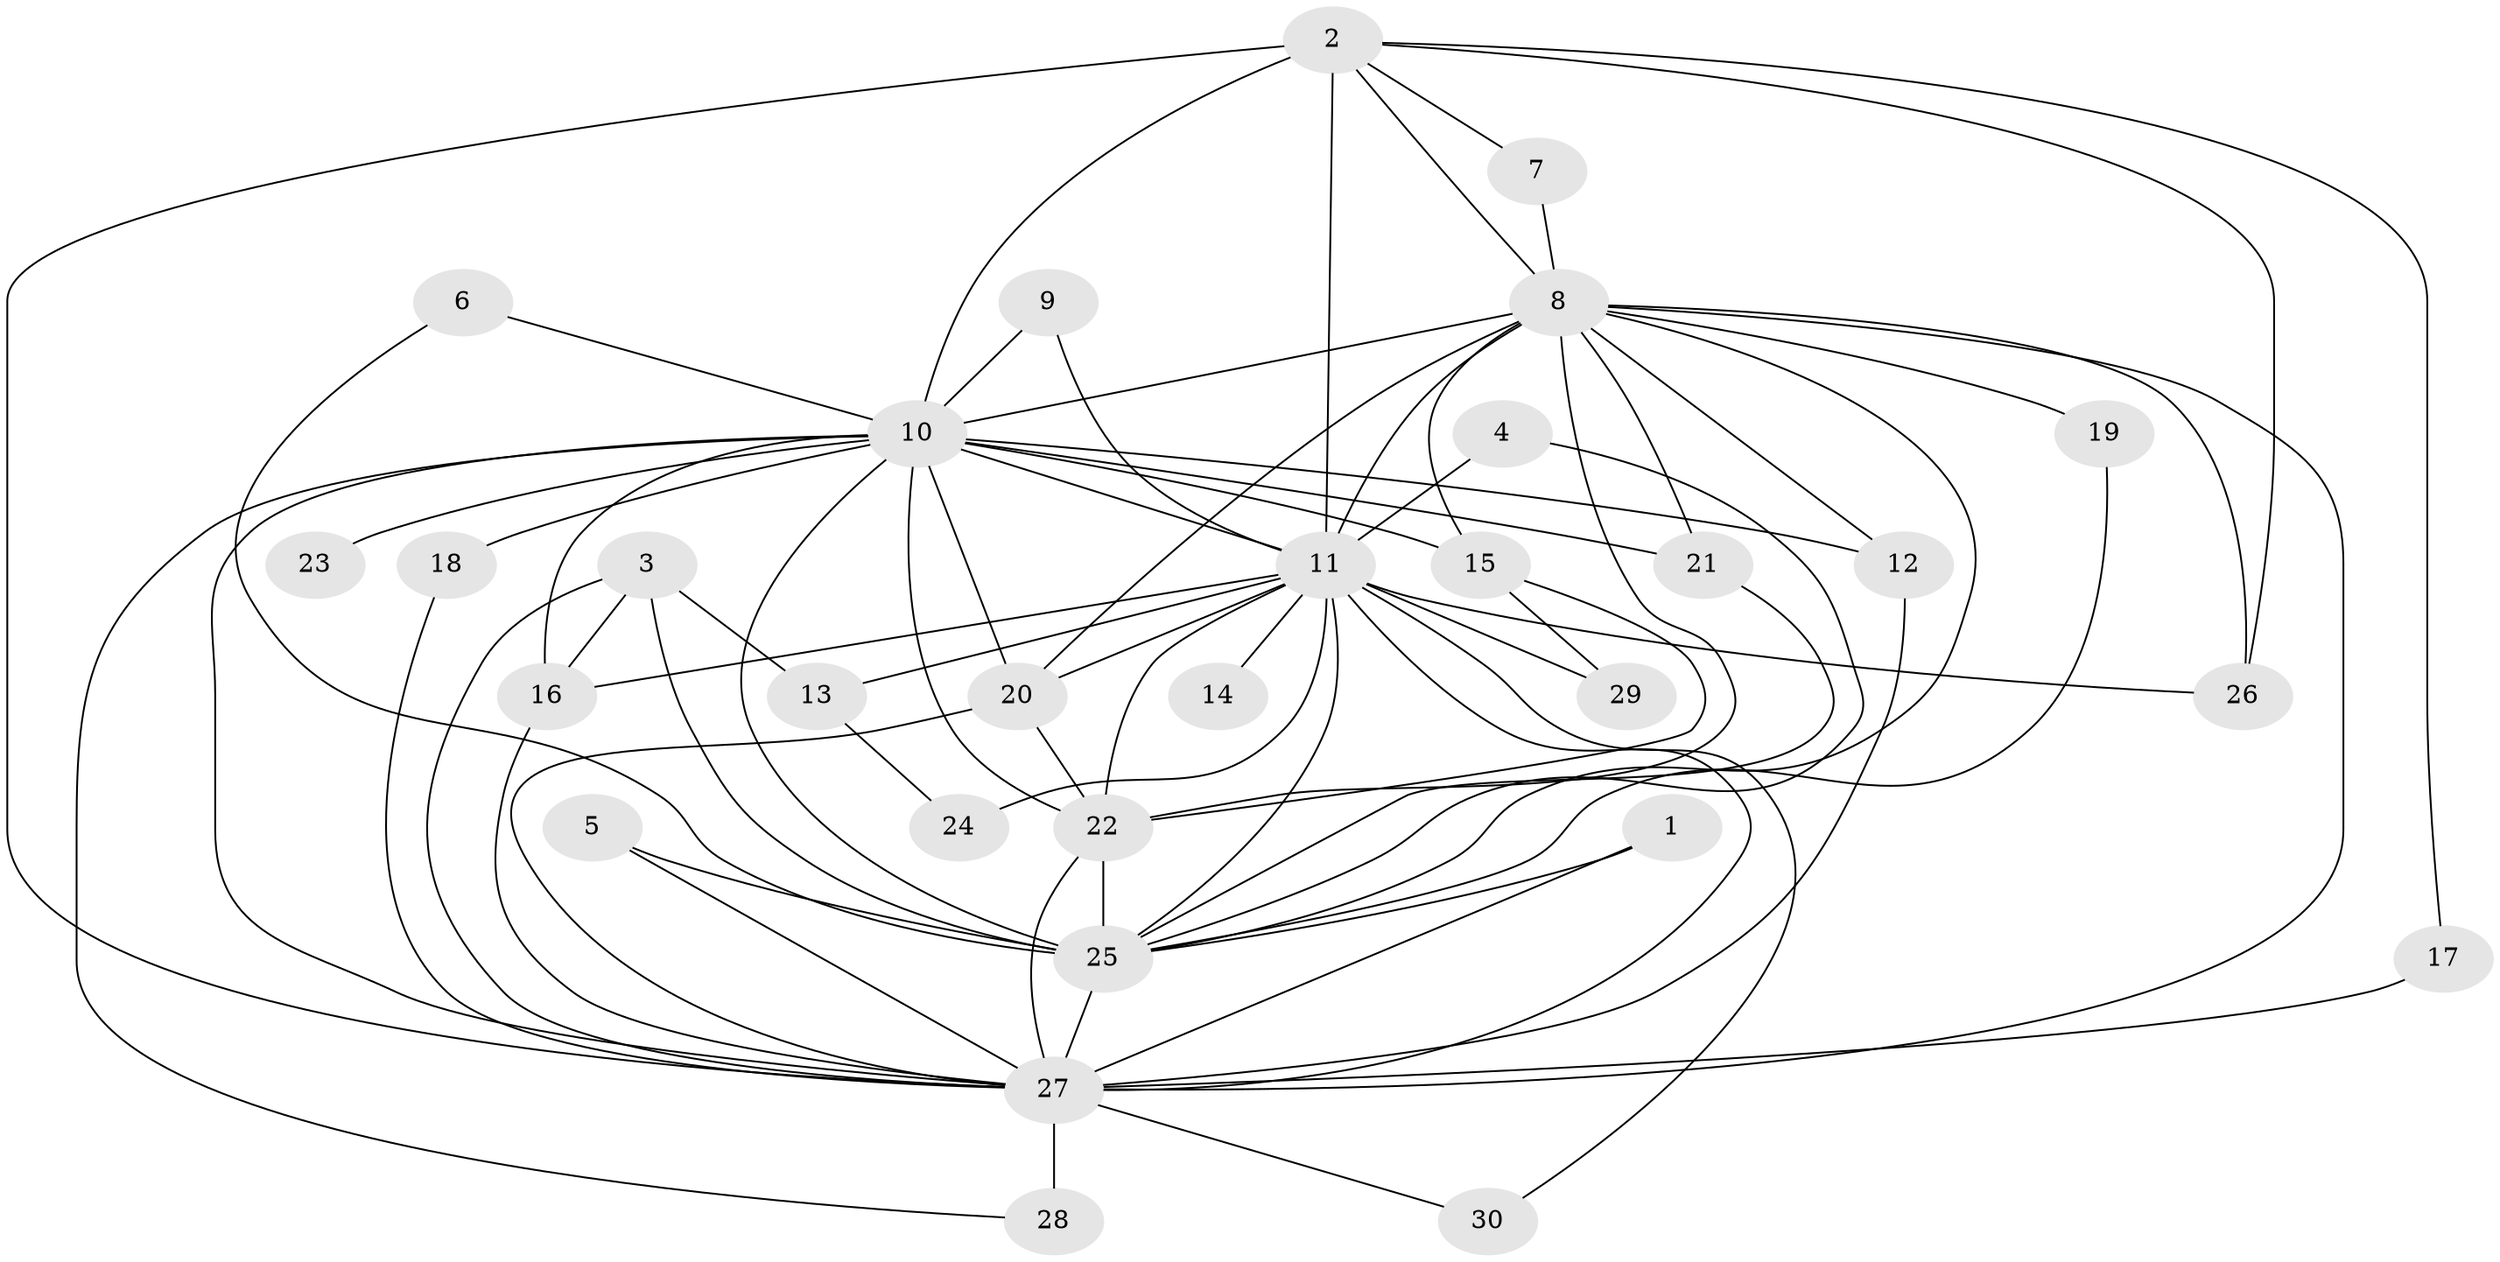 // original degree distribution, {15: 0.05, 16: 0.016666666666666666, 18: 0.03333333333333333, 14: 0.016666666666666666, 21: 0.016666666666666666, 11: 0.016666666666666666, 17: 0.016666666666666666, 9: 0.016666666666666666, 2: 0.55, 5: 0.016666666666666666, 4: 0.08333333333333333, 3: 0.16666666666666666}
// Generated by graph-tools (version 1.1) at 2025/49/03/09/25 03:49:35]
// undirected, 30 vertices, 72 edges
graph export_dot {
graph [start="1"]
  node [color=gray90,style=filled];
  1;
  2;
  3;
  4;
  5;
  6;
  7;
  8;
  9;
  10;
  11;
  12;
  13;
  14;
  15;
  16;
  17;
  18;
  19;
  20;
  21;
  22;
  23;
  24;
  25;
  26;
  27;
  28;
  29;
  30;
  1 -- 25 [weight=1.0];
  1 -- 27 [weight=1.0];
  2 -- 7 [weight=1.0];
  2 -- 8 [weight=2.0];
  2 -- 10 [weight=2.0];
  2 -- 11 [weight=1.0];
  2 -- 17 [weight=1.0];
  2 -- 26 [weight=1.0];
  2 -- 27 [weight=2.0];
  3 -- 13 [weight=1.0];
  3 -- 16 [weight=1.0];
  3 -- 25 [weight=2.0];
  3 -- 27 [weight=1.0];
  4 -- 11 [weight=1.0];
  4 -- 25 [weight=1.0];
  5 -- 25 [weight=1.0];
  5 -- 27 [weight=1.0];
  6 -- 10 [weight=1.0];
  6 -- 25 [weight=1.0];
  7 -- 8 [weight=1.0];
  8 -- 10 [weight=2.0];
  8 -- 11 [weight=2.0];
  8 -- 12 [weight=1.0];
  8 -- 15 [weight=1.0];
  8 -- 19 [weight=1.0];
  8 -- 20 [weight=1.0];
  8 -- 21 [weight=1.0];
  8 -- 22 [weight=1.0];
  8 -- 25 [weight=2.0];
  8 -- 26 [weight=1.0];
  8 -- 27 [weight=2.0];
  9 -- 10 [weight=1.0];
  9 -- 11 [weight=1.0];
  10 -- 11 [weight=4.0];
  10 -- 12 [weight=1.0];
  10 -- 15 [weight=1.0];
  10 -- 16 [weight=1.0];
  10 -- 18 [weight=2.0];
  10 -- 20 [weight=2.0];
  10 -- 21 [weight=1.0];
  10 -- 22 [weight=2.0];
  10 -- 23 [weight=1.0];
  10 -- 25 [weight=4.0];
  10 -- 27 [weight=5.0];
  10 -- 28 [weight=1.0];
  11 -- 13 [weight=2.0];
  11 -- 14 [weight=2.0];
  11 -- 16 [weight=2.0];
  11 -- 20 [weight=1.0];
  11 -- 22 [weight=2.0];
  11 -- 24 [weight=1.0];
  11 -- 25 [weight=4.0];
  11 -- 26 [weight=1.0];
  11 -- 27 [weight=4.0];
  11 -- 29 [weight=1.0];
  11 -- 30 [weight=1.0];
  12 -- 27 [weight=1.0];
  13 -- 24 [weight=1.0];
  15 -- 22 [weight=1.0];
  15 -- 29 [weight=1.0];
  16 -- 27 [weight=1.0];
  17 -- 27 [weight=1.0];
  18 -- 27 [weight=1.0];
  19 -- 25 [weight=1.0];
  20 -- 22 [weight=1.0];
  20 -- 27 [weight=1.0];
  21 -- 25 [weight=1.0];
  22 -- 25 [weight=2.0];
  22 -- 27 [weight=2.0];
  25 -- 27 [weight=5.0];
  27 -- 28 [weight=2.0];
  27 -- 30 [weight=1.0];
}
